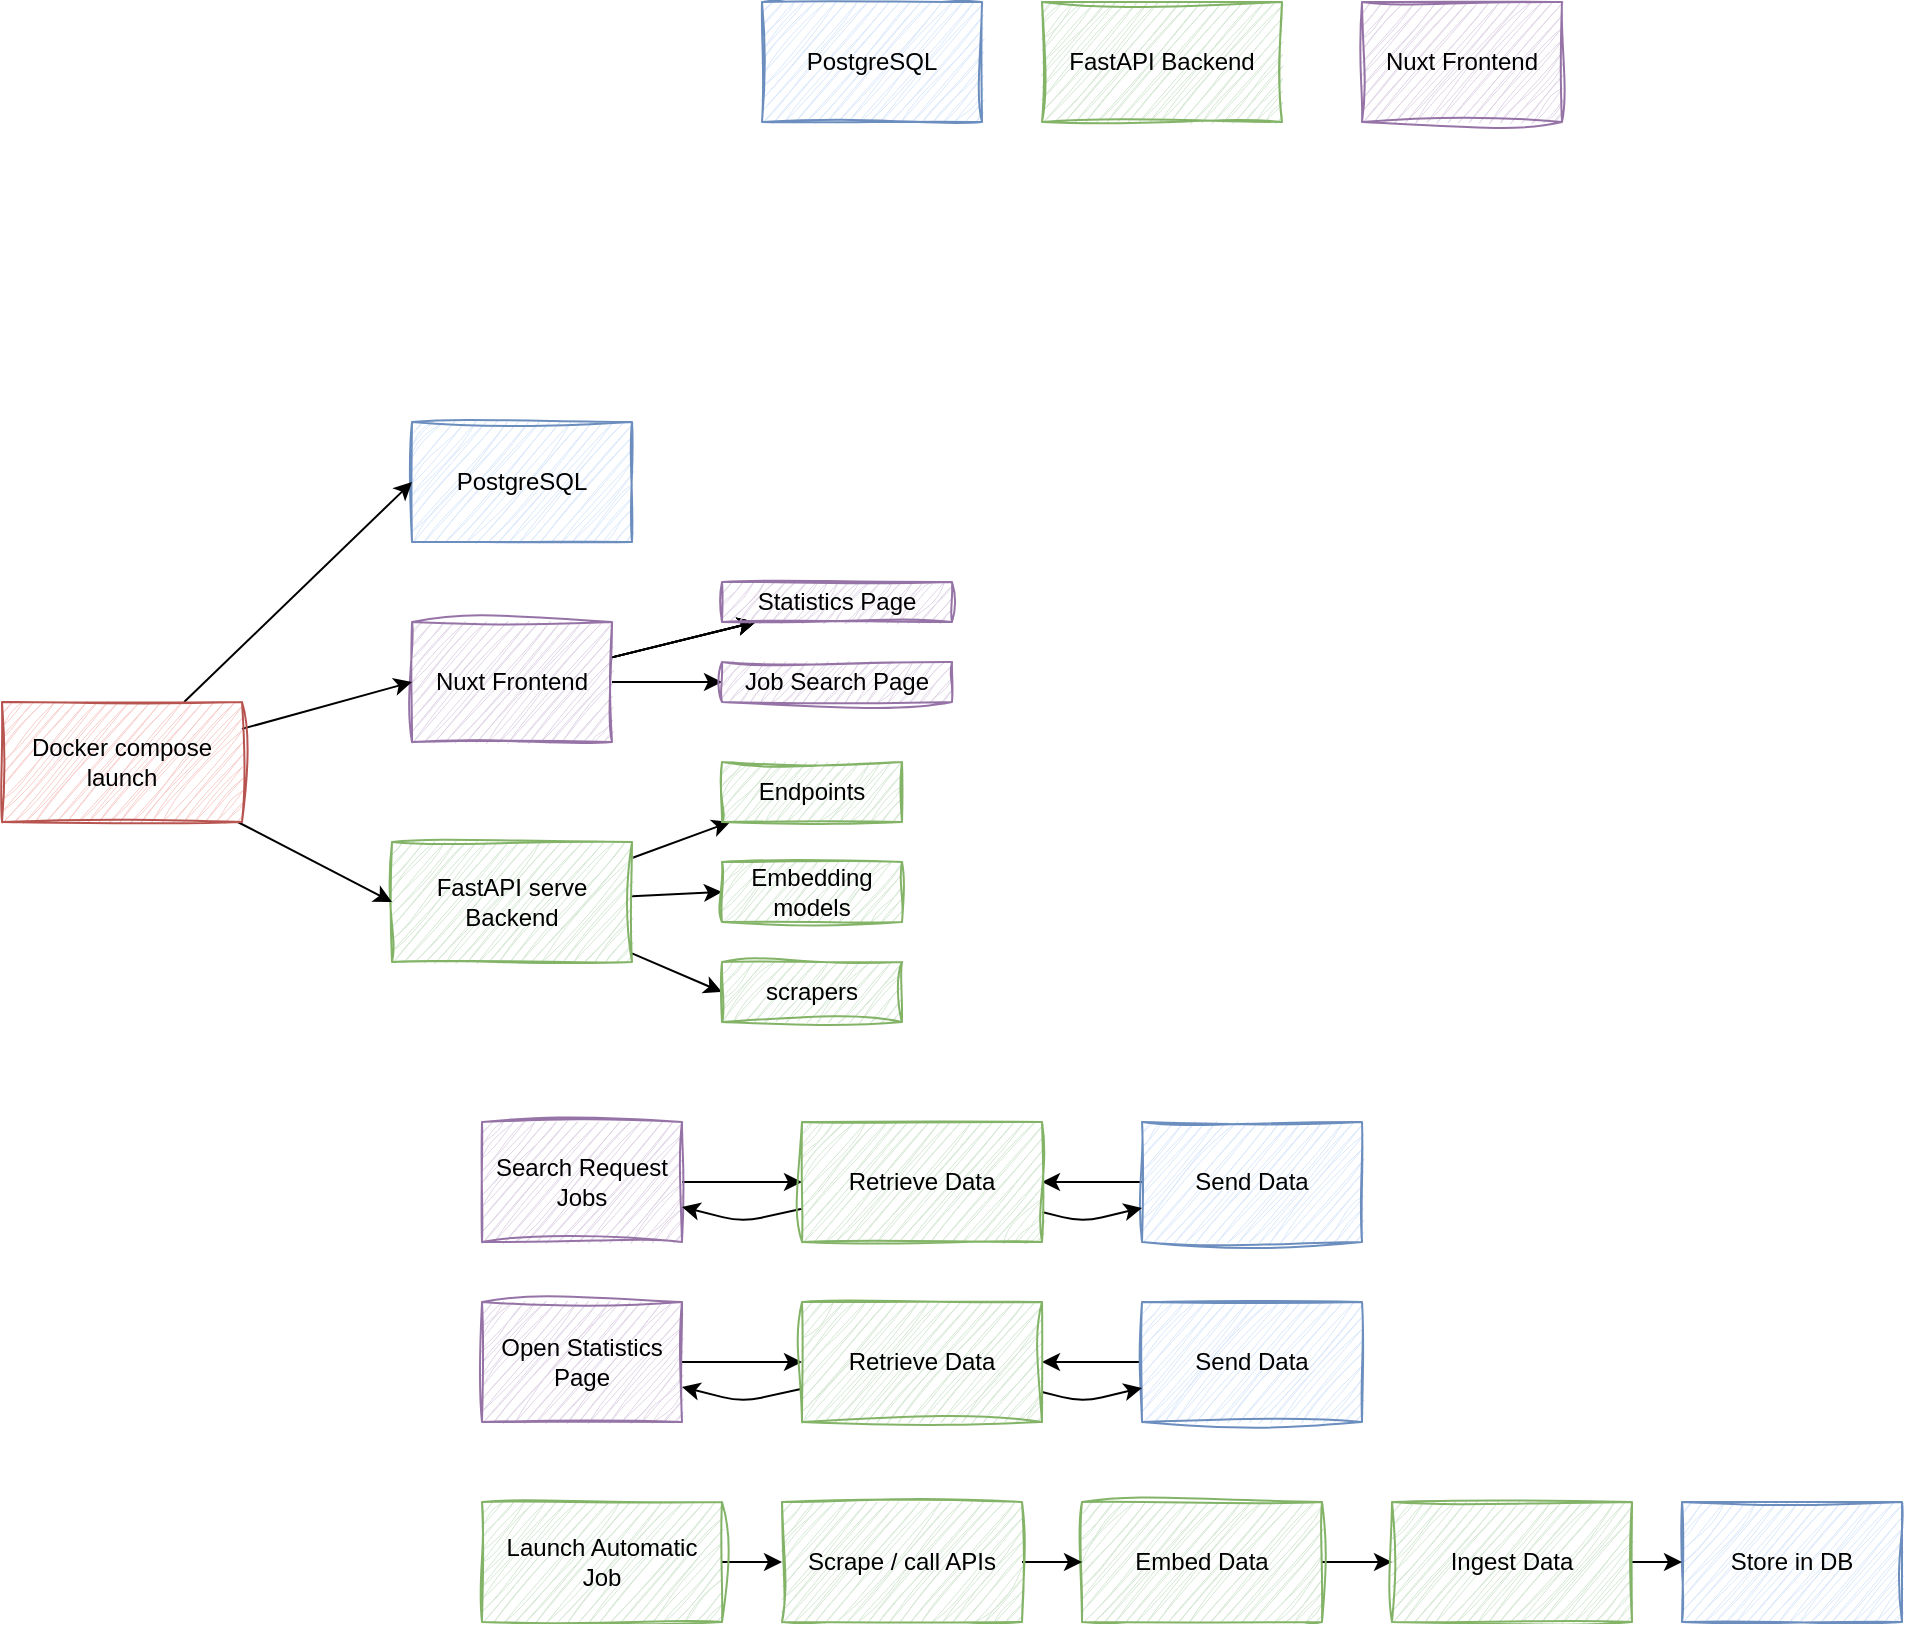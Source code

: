 <mxfile>
    <diagram id="gJsDipiIx4oP9G9uSlkz" name="Page-1">
        <mxGraphModel dx="2230" dy="1750" grid="1" gridSize="10" guides="1" tooltips="1" connect="1" arrows="1" fold="1" page="1" pageScale="1" pageWidth="850" pageHeight="1100" math="0" shadow="0">
            <root>
                <mxCell id="0"/>
                <mxCell id="1" parent="0"/>
                <mxCell id="53" value="" style="edgeStyle=none;html=1;" edge="1" parent="1" source="2" target="52">
                    <mxGeometry relative="1" as="geometry"/>
                </mxCell>
                <mxCell id="54" value="" style="edgeStyle=none;html=1;" edge="1" parent="1" source="2" target="52">
                    <mxGeometry relative="1" as="geometry"/>
                </mxCell>
                <mxCell id="55" value="" style="edgeStyle=none;html=1;" edge="1" parent="1" source="2" target="52">
                    <mxGeometry relative="1" as="geometry"/>
                </mxCell>
                <mxCell id="56" value="" style="edgeStyle=none;html=1;" edge="1" parent="1" source="2" target="52">
                    <mxGeometry relative="1" as="geometry"/>
                </mxCell>
                <mxCell id="60" style="edgeStyle=none;html=1;entryX=0;entryY=0.5;entryDx=0;entryDy=0;" edge="1" parent="1" source="2" target="58">
                    <mxGeometry relative="1" as="geometry"/>
                </mxCell>
                <mxCell id="2" value="Nuxt Frontend" style="rounded=0;whiteSpace=wrap;html=1;sketch=1;curveFitting=1;jiggle=2;fillColor=#e1d5e7;strokeColor=#9673a6;" vertex="1" parent="1">
                    <mxGeometry x="55" y="-20" width="100" height="60" as="geometry"/>
                </mxCell>
                <mxCell id="3" value="FastAPI Backend" style="rounded=0;whiteSpace=wrap;html=1;shadow=0;sketch=1;curveFitting=1;jiggle=2;fillColor=#d5e8d4;strokeColor=#82b366;" vertex="1" parent="1">
                    <mxGeometry x="370" y="-330" width="120" height="60" as="geometry"/>
                </mxCell>
                <mxCell id="4" value="PostgreSQL" style="rounded=0;whiteSpace=wrap;html=1;sketch=1;curveFitting=1;jiggle=2;fillColor=#dae8fc;strokeColor=#6c8ebf;" vertex="1" parent="1">
                    <mxGeometry x="55" y="-120" width="110" height="60" as="geometry"/>
                </mxCell>
                <mxCell id="46" value="" style="edgeStyle=none;html=1;" edge="1" parent="1" source="5" target="45">
                    <mxGeometry relative="1" as="geometry"/>
                </mxCell>
                <mxCell id="49" style="edgeStyle=none;html=1;entryX=0;entryY=0.5;entryDx=0;entryDy=0;" edge="1" parent="1" source="5" target="47">
                    <mxGeometry relative="1" as="geometry"/>
                </mxCell>
                <mxCell id="50" style="edgeStyle=none;html=1;entryX=0;entryY=0.5;entryDx=0;entryDy=0;" edge="1" parent="1" source="5" target="48">
                    <mxGeometry relative="1" as="geometry"/>
                </mxCell>
                <mxCell id="5" value="FastAPI serve Backend" style="rounded=0;whiteSpace=wrap;html=1;shadow=0;sketch=1;curveFitting=1;jiggle=2;fillColor=#d5e8d4;strokeColor=#82b366;" vertex="1" parent="1">
                    <mxGeometry x="45" y="90" width="120" height="60" as="geometry"/>
                </mxCell>
                <mxCell id="8" value="Store in DB" style="rounded=0;whiteSpace=wrap;html=1;sketch=1;curveFitting=1;jiggle=2;fillColor=#dae8fc;strokeColor=#6c8ebf;" vertex="1" parent="1">
                    <mxGeometry x="690" y="420" width="110" height="60" as="geometry"/>
                </mxCell>
                <mxCell id="12" style="edgeStyle=none;html=1;entryX=0;entryY=0.5;entryDx=0;entryDy=0;" edge="1" parent="1" source="9" target="10">
                    <mxGeometry relative="1" as="geometry"/>
                </mxCell>
                <mxCell id="9" value="Embed Data" style="rounded=0;whiteSpace=wrap;html=1;shadow=0;sketch=1;curveFitting=1;jiggle=2;fillColor=#d5e8d4;strokeColor=#82b366;" vertex="1" parent="1">
                    <mxGeometry x="390" y="420" width="120" height="60" as="geometry"/>
                </mxCell>
                <mxCell id="11" style="edgeStyle=none;html=1;entryX=0;entryY=0.5;entryDx=0;entryDy=0;" edge="1" parent="1" source="10" target="8">
                    <mxGeometry relative="1" as="geometry">
                        <mxPoint x="695" y="450" as="targetPoint"/>
                    </mxGeometry>
                </mxCell>
                <mxCell id="10" value="Ingest Data" style="rounded=0;whiteSpace=wrap;html=1;shadow=0;sketch=1;curveFitting=1;jiggle=2;fillColor=#d5e8d4;strokeColor=#82b366;" vertex="1" parent="1">
                    <mxGeometry x="545" y="420" width="120" height="60" as="geometry"/>
                </mxCell>
                <mxCell id="18" style="edgeStyle=none;html=1;entryX=0;entryY=0.5;entryDx=0;entryDy=0;" edge="1" parent="1" source="17" target="2">
                    <mxGeometry relative="1" as="geometry"/>
                </mxCell>
                <mxCell id="19" style="edgeStyle=none;html=1;entryX=0;entryY=0.5;entryDx=0;entryDy=0;" edge="1" parent="1" source="17" target="5">
                    <mxGeometry relative="1" as="geometry"/>
                </mxCell>
                <mxCell id="20" style="edgeStyle=none;html=1;entryX=0;entryY=0.5;entryDx=0;entryDy=0;" edge="1" parent="1" source="17" target="4">
                    <mxGeometry relative="1" as="geometry"/>
                </mxCell>
                <mxCell id="17" value="Docker compose launch" style="rounded=0;whiteSpace=wrap;html=1;shadow=0;sketch=1;curveFitting=1;jiggle=2;fillColor=#f8cecc;strokeColor=#b85450;" vertex="1" parent="1">
                    <mxGeometry x="-150" y="20" width="120" height="60" as="geometry"/>
                </mxCell>
                <mxCell id="29" style="edgeStyle=none;html=1;" edge="1" parent="1" source="21" target="27">
                    <mxGeometry relative="1" as="geometry"/>
                </mxCell>
                <mxCell id="21" value="&lt;span style=&quot;color: rgb(0, 0, 0);&quot;&gt;Send Data&lt;/span&gt;" style="rounded=0;whiteSpace=wrap;html=1;sketch=1;curveFitting=1;jiggle=2;fillColor=#dae8fc;strokeColor=#6c8ebf;" vertex="1" parent="1">
                    <mxGeometry x="420" y="230" width="110" height="60" as="geometry"/>
                </mxCell>
                <mxCell id="22" value="Nuxt Frontend" style="rounded=0;whiteSpace=wrap;html=1;sketch=1;curveFitting=1;jiggle=2;fillColor=#e1d5e7;strokeColor=#9673a6;" vertex="1" parent="1">
                    <mxGeometry x="530" y="-330" width="100" height="60" as="geometry"/>
                </mxCell>
                <mxCell id="26" style="edgeStyle=none;html=1;" edge="1" parent="1" source="23">
                    <mxGeometry relative="1" as="geometry">
                        <mxPoint x="250" y="260" as="targetPoint"/>
                    </mxGeometry>
                </mxCell>
                <mxCell id="23" value="Search Request Jobs" style="rounded=0;whiteSpace=wrap;html=1;sketch=1;curveFitting=1;jiggle=2;fillColor=#e1d5e7;strokeColor=#9673a6;" vertex="1" parent="1">
                    <mxGeometry x="90" y="230" width="100" height="60" as="geometry"/>
                </mxCell>
                <mxCell id="28" style="edgeStyle=none;html=1;" edge="1" parent="1" source="27" target="21">
                    <mxGeometry relative="1" as="geometry">
                        <Array as="points">
                            <mxPoint x="390" y="280"/>
                        </Array>
                    </mxGeometry>
                </mxCell>
                <mxCell id="30" style="edgeStyle=none;html=1;" edge="1" parent="1" source="27" target="23">
                    <mxGeometry relative="1" as="geometry">
                        <Array as="points">
                            <mxPoint x="220" y="280"/>
                        </Array>
                    </mxGeometry>
                </mxCell>
                <mxCell id="27" value="Retrieve Data" style="rounded=0;whiteSpace=wrap;html=1;shadow=0;sketch=1;curveFitting=1;jiggle=2;fillColor=#d5e8d4;strokeColor=#82b366;" vertex="1" parent="1">
                    <mxGeometry x="250" y="230" width="120" height="60" as="geometry"/>
                </mxCell>
                <mxCell id="31" style="edgeStyle=none;html=1;" edge="1" parent="1" source="32" target="37">
                    <mxGeometry relative="1" as="geometry"/>
                </mxCell>
                <mxCell id="32" value="Send Data" style="rounded=0;whiteSpace=wrap;html=1;sketch=1;curveFitting=1;jiggle=2;fillColor=#dae8fc;strokeColor=#6c8ebf;" vertex="1" parent="1">
                    <mxGeometry x="420" y="320" width="110" height="60" as="geometry"/>
                </mxCell>
                <mxCell id="33" style="edgeStyle=none;html=1;" edge="1" parent="1" source="34">
                    <mxGeometry relative="1" as="geometry">
                        <mxPoint x="250" y="350" as="targetPoint"/>
                    </mxGeometry>
                </mxCell>
                <mxCell id="34" value="Open Statistics Page" style="rounded=0;whiteSpace=wrap;html=1;sketch=1;curveFitting=1;jiggle=2;fillColor=#e1d5e7;strokeColor=#9673a6;" vertex="1" parent="1">
                    <mxGeometry x="90" y="320" width="100" height="60" as="geometry"/>
                </mxCell>
                <mxCell id="35" style="edgeStyle=none;html=1;" edge="1" parent="1" source="37" target="32">
                    <mxGeometry relative="1" as="geometry">
                        <Array as="points">
                            <mxPoint x="390" y="370"/>
                        </Array>
                    </mxGeometry>
                </mxCell>
                <mxCell id="36" style="edgeStyle=none;html=1;" edge="1" parent="1" source="37" target="34">
                    <mxGeometry relative="1" as="geometry">
                        <Array as="points">
                            <mxPoint x="220" y="370"/>
                        </Array>
                    </mxGeometry>
                </mxCell>
                <mxCell id="37" value="Retrieve Data" style="rounded=0;whiteSpace=wrap;html=1;shadow=0;sketch=1;curveFitting=1;jiggle=2;fillColor=#d5e8d4;strokeColor=#82b366;" vertex="1" parent="1">
                    <mxGeometry x="250" y="320" width="120" height="60" as="geometry"/>
                </mxCell>
                <mxCell id="40" value="" style="edgeStyle=none;html=1;" edge="1" parent="1" source="38" target="39">
                    <mxGeometry relative="1" as="geometry"/>
                </mxCell>
                <mxCell id="38" value="Launch Automatic Job" style="rounded=0;whiteSpace=wrap;html=1;shadow=0;sketch=1;curveFitting=1;jiggle=2;fillColor=#d5e8d4;strokeColor=#82b366;" vertex="1" parent="1">
                    <mxGeometry x="90" y="420" width="120" height="60" as="geometry"/>
                </mxCell>
                <mxCell id="42" style="edgeStyle=none;html=1;" edge="1" parent="1" source="39" target="9">
                    <mxGeometry relative="1" as="geometry"/>
                </mxCell>
                <mxCell id="39" value="Scrape / call APIs" style="rounded=0;whiteSpace=wrap;html=1;shadow=0;sketch=1;curveFitting=1;jiggle=2;fillColor=#d5e8d4;strokeColor=#82b366;" vertex="1" parent="1">
                    <mxGeometry x="240" y="420" width="120" height="60" as="geometry"/>
                </mxCell>
                <mxCell id="43" value="PostgreSQL" style="rounded=0;whiteSpace=wrap;html=1;sketch=1;curveFitting=1;jiggle=2;fillColor=#dae8fc;strokeColor=#6c8ebf;" vertex="1" parent="1">
                    <mxGeometry x="230" y="-330" width="110" height="60" as="geometry"/>
                </mxCell>
                <mxCell id="45" value="Endpoints" style="rounded=0;whiteSpace=wrap;html=1;shadow=0;sketch=1;curveFitting=1;jiggle=2;fillColor=#d5e8d4;strokeColor=#82b366;" vertex="1" parent="1">
                    <mxGeometry x="210" y="50" width="90" height="30" as="geometry"/>
                </mxCell>
                <mxCell id="47" value="Embedding models" style="rounded=0;whiteSpace=wrap;html=1;shadow=0;sketch=1;curveFitting=1;jiggle=2;fillColor=#d5e8d4;strokeColor=#82b366;" vertex="1" parent="1">
                    <mxGeometry x="210" y="100" width="90" height="30" as="geometry"/>
                </mxCell>
                <mxCell id="48" value="scrapers" style="rounded=0;whiteSpace=wrap;html=1;shadow=0;sketch=1;curveFitting=1;jiggle=2;fillColor=#d5e8d4;strokeColor=#82b366;" vertex="1" parent="1">
                    <mxGeometry x="210" y="150" width="90" height="30" as="geometry"/>
                </mxCell>
                <mxCell id="52" value="Statistics Page" style="rounded=0;whiteSpace=wrap;html=1;sketch=1;curveFitting=1;jiggle=2;fillColor=#e1d5e7;strokeColor=#9673a6;" vertex="1" parent="1">
                    <mxGeometry x="210" y="-40" width="115" height="20" as="geometry"/>
                </mxCell>
                <mxCell id="58" value="Job Search Page" style="rounded=0;whiteSpace=wrap;html=1;sketch=1;curveFitting=1;jiggle=2;fillColor=#e1d5e7;strokeColor=#9673a6;" vertex="1" parent="1">
                    <mxGeometry x="210" width="115" height="20" as="geometry"/>
                </mxCell>
            </root>
        </mxGraphModel>
    </diagram>
</mxfile>